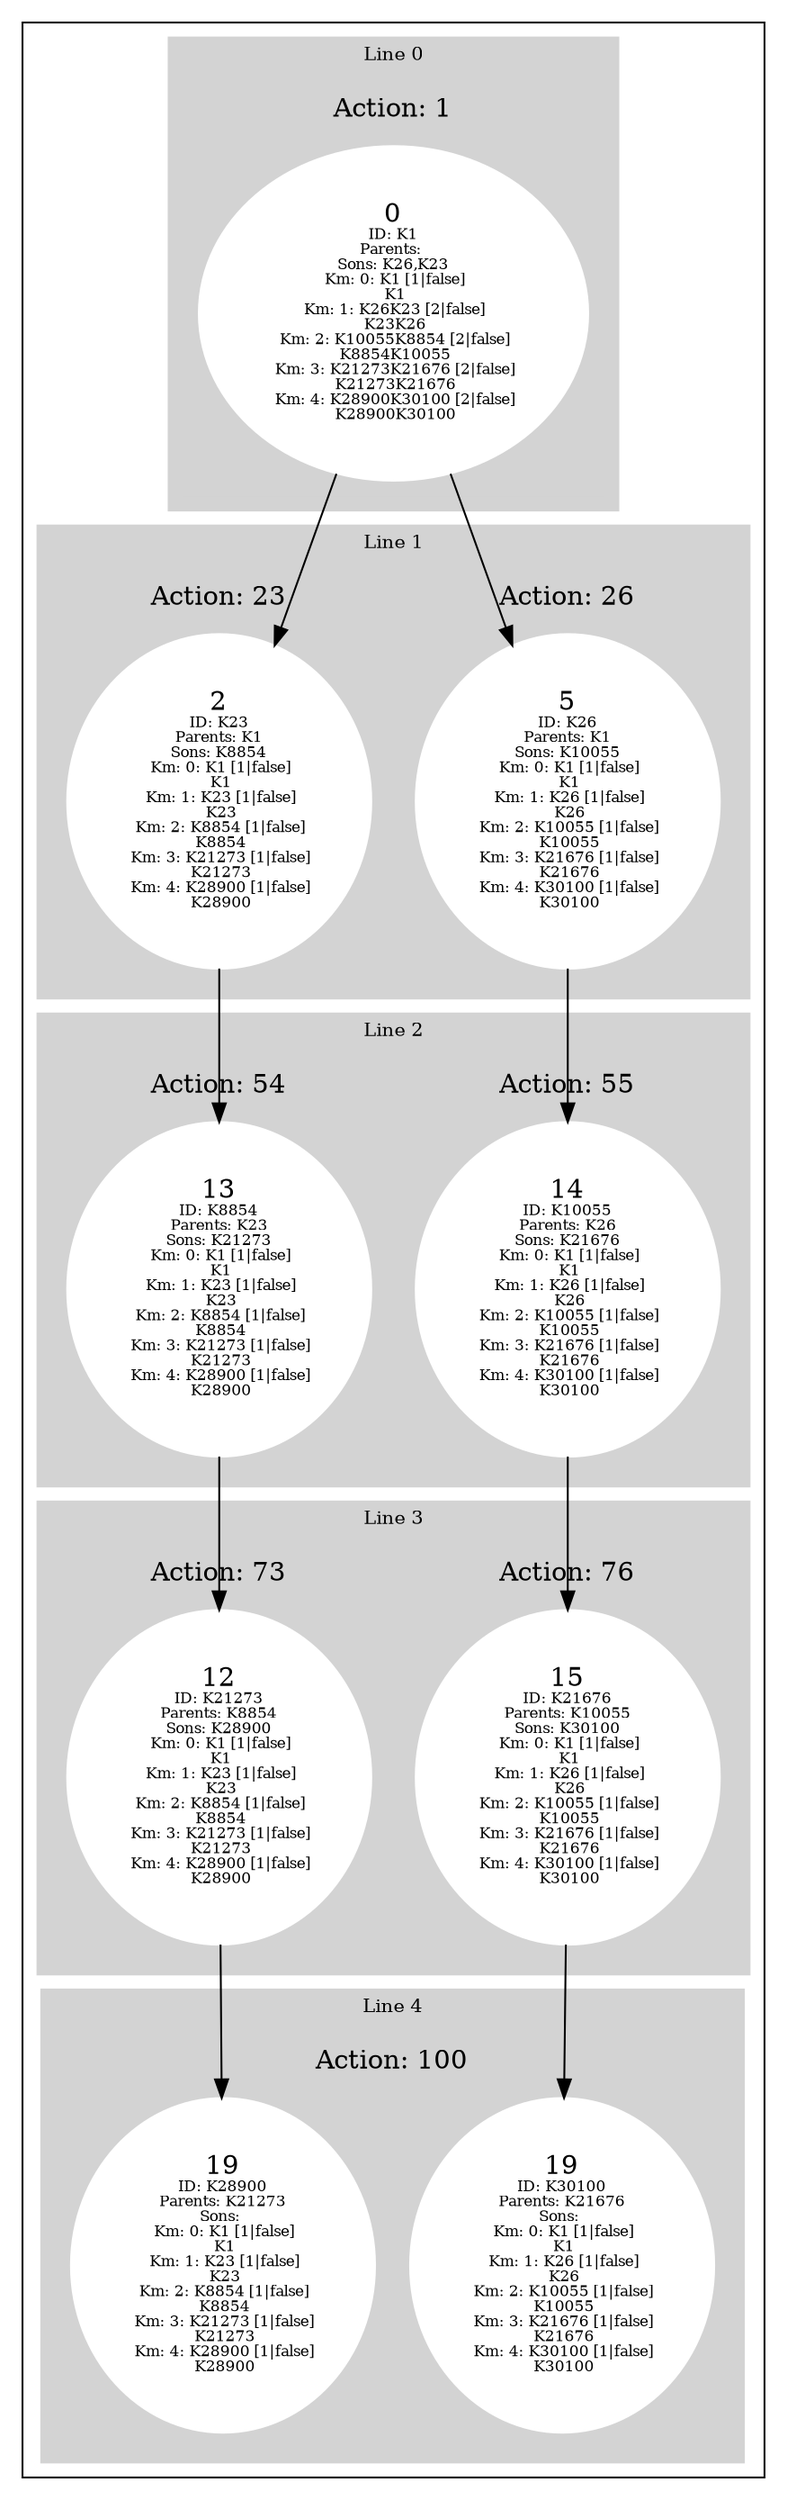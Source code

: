 digraph G {
subgraph cluster_info {
        subgraph cluster_0 {
        style=filled;
        color=lightgrey;
        node [style=filled,color=white];
        subgraph cluster_act_1 {
label = "Action: 1"step_K1 [label=<0<BR /><FONT POINT-SIZE="8">ID: K1</FONT><BR /><FONT POINT-SIZE="8">Parents: </FONT><BR /><FONT POINT-SIZE="8">Sons: K26,K23</FONT><BR /><FONT POINT-SIZE="8"> Km: 0: K1 [1|false]<BR /> K1</FONT><BR /><FONT POINT-SIZE="8"> Km: 1: K26K23 [2|false]<BR /> K23K26</FONT><BR /><FONT POINT-SIZE="8"> Km: 2: K10055K8854 [2|false]<BR /> K8854K10055</FONT><BR /><FONT POINT-SIZE="8"> Km: 3: K21273K21676 [2|false]<BR /> K21273K21676</FONT><BR /><FONT POINT-SIZE="8"> Km: 4: K28900K30100 [2|false]<BR /> K28900K30100</FONT>>]
}

        fontsize="10"
        label = "Line 0";
        }

        subgraph cluster_4 {
        style=filled;
        color=lightgrey;
        node [style=filled,color=white];
        subgraph cluster_act_100 {
label = "Action: 100"step_K28900 [label=<19<BR /><FONT POINT-SIZE="8">ID: K28900</FONT><BR /><FONT POINT-SIZE="8">Parents: K21273</FONT><BR /><FONT POINT-SIZE="8">Sons: </FONT><BR /><FONT POINT-SIZE="8"> Km: 0: K1 [1|false]<BR /> K1</FONT><BR /><FONT POINT-SIZE="8"> Km: 1: K23 [1|false]<BR /> K23</FONT><BR /><FONT POINT-SIZE="8"> Km: 2: K8854 [1|false]<BR /> K8854</FONT><BR /><FONT POINT-SIZE="8"> Km: 3: K21273 [1|false]<BR /> K21273</FONT><BR /><FONT POINT-SIZE="8"> Km: 4: K28900 [1|false]<BR /> K28900</FONT>>]
step_K30100 [label=<19<BR /><FONT POINT-SIZE="8">ID: K30100</FONT><BR /><FONT POINT-SIZE="8">Parents: K21676</FONT><BR /><FONT POINT-SIZE="8">Sons: </FONT><BR /><FONT POINT-SIZE="8"> Km: 0: K1 [1|false]<BR /> K1</FONT><BR /><FONT POINT-SIZE="8"> Km: 1: K26 [1|false]<BR /> K26</FONT><BR /><FONT POINT-SIZE="8"> Km: 2: K10055 [1|false]<BR /> K10055</FONT><BR /><FONT POINT-SIZE="8"> Km: 3: K21676 [1|false]<BR /> K21676</FONT><BR /><FONT POINT-SIZE="8"> Km: 4: K30100 [1|false]<BR /> K30100</FONT>>]
}
subgraph cluster_act_100 {
label = "Action: 100"step_K28900 [label=<19<BR /><FONT POINT-SIZE="8">ID: K28900</FONT><BR /><FONT POINT-SIZE="8">Parents: K21273</FONT><BR /><FONT POINT-SIZE="8">Sons: </FONT><BR /><FONT POINT-SIZE="8"> Km: 0: K1 [1|false]<BR /> K1</FONT><BR /><FONT POINT-SIZE="8"> Km: 1: K23 [1|false]<BR /> K23</FONT><BR /><FONT POINT-SIZE="8"> Km: 2: K8854 [1|false]<BR /> K8854</FONT><BR /><FONT POINT-SIZE="8"> Km: 3: K21273 [1|false]<BR /> K21273</FONT><BR /><FONT POINT-SIZE="8"> Km: 4: K28900 [1|false]<BR /> K28900</FONT>>]
step_K30100 [label=<19<BR /><FONT POINT-SIZE="8">ID: K30100</FONT><BR /><FONT POINT-SIZE="8">Parents: K21676</FONT><BR /><FONT POINT-SIZE="8">Sons: </FONT><BR /><FONT POINT-SIZE="8"> Km: 0: K1 [1|false]<BR /> K1</FONT><BR /><FONT POINT-SIZE="8"> Km: 1: K26 [1|false]<BR /> K26</FONT><BR /><FONT POINT-SIZE="8"> Km: 2: K10055 [1|false]<BR /> K10055</FONT><BR /><FONT POINT-SIZE="8"> Km: 3: K21676 [1|false]<BR /> K21676</FONT><BR /><FONT POINT-SIZE="8"> Km: 4: K30100 [1|false]<BR /> K30100</FONT>>]
}

        fontsize="10"
        label = "Line 4";
        }

        subgraph cluster_2 {
        style=filled;
        color=lightgrey;
        node [style=filled,color=white];
        subgraph cluster_act_55 {
label = "Action: 55"step_K10055 [label=<14<BR /><FONT POINT-SIZE="8">ID: K10055</FONT><BR /><FONT POINT-SIZE="8">Parents: K26</FONT><BR /><FONT POINT-SIZE="8">Sons: K21676</FONT><BR /><FONT POINT-SIZE="8"> Km: 0: K1 [1|false]<BR /> K1</FONT><BR /><FONT POINT-SIZE="8"> Km: 1: K26 [1|false]<BR /> K26</FONT><BR /><FONT POINT-SIZE="8"> Km: 2: K10055 [1|false]<BR /> K10055</FONT><BR /><FONT POINT-SIZE="8"> Km: 3: K21676 [1|false]<BR /> K21676</FONT><BR /><FONT POINT-SIZE="8"> Km: 4: K30100 [1|false]<BR /> K30100</FONT>>]
}
subgraph cluster_act_54 {
label = "Action: 54"step_K8854 [label=<13<BR /><FONT POINT-SIZE="8">ID: K8854</FONT><BR /><FONT POINT-SIZE="8">Parents: K23</FONT><BR /><FONT POINT-SIZE="8">Sons: K21273</FONT><BR /><FONT POINT-SIZE="8"> Km: 0: K1 [1|false]<BR /> K1</FONT><BR /><FONT POINT-SIZE="8"> Km: 1: K23 [1|false]<BR /> K23</FONT><BR /><FONT POINT-SIZE="8"> Km: 2: K8854 [1|false]<BR /> K8854</FONT><BR /><FONT POINT-SIZE="8"> Km: 3: K21273 [1|false]<BR /> K21273</FONT><BR /><FONT POINT-SIZE="8"> Km: 4: K28900 [1|false]<BR /> K28900</FONT>>]
}

        fontsize="10"
        label = "Line 2";
        }

        subgraph cluster_3 {
        style=filled;
        color=lightgrey;
        node [style=filled,color=white];
        subgraph cluster_act_73 {
label = "Action: 73"step_K21273 [label=<12<BR /><FONT POINT-SIZE="8">ID: K21273</FONT><BR /><FONT POINT-SIZE="8">Parents: K8854</FONT><BR /><FONT POINT-SIZE="8">Sons: K28900</FONT><BR /><FONT POINT-SIZE="8"> Km: 0: K1 [1|false]<BR /> K1</FONT><BR /><FONT POINT-SIZE="8"> Km: 1: K23 [1|false]<BR /> K23</FONT><BR /><FONT POINT-SIZE="8"> Km: 2: K8854 [1|false]<BR /> K8854</FONT><BR /><FONT POINT-SIZE="8"> Km: 3: K21273 [1|false]<BR /> K21273</FONT><BR /><FONT POINT-SIZE="8"> Km: 4: K28900 [1|false]<BR /> K28900</FONT>>]
}
subgraph cluster_act_76 {
label = "Action: 76"step_K21676 [label=<15<BR /><FONT POINT-SIZE="8">ID: K21676</FONT><BR /><FONT POINT-SIZE="8">Parents: K10055</FONT><BR /><FONT POINT-SIZE="8">Sons: K30100</FONT><BR /><FONT POINT-SIZE="8"> Km: 0: K1 [1|false]<BR /> K1</FONT><BR /><FONT POINT-SIZE="8"> Km: 1: K26 [1|false]<BR /> K26</FONT><BR /><FONT POINT-SIZE="8"> Km: 2: K10055 [1|false]<BR /> K10055</FONT><BR /><FONT POINT-SIZE="8"> Km: 3: K21676 [1|false]<BR /> K21676</FONT><BR /><FONT POINT-SIZE="8"> Km: 4: K30100 [1|false]<BR /> K30100</FONT>>]
}

        fontsize="10"
        label = "Line 3";
        }

        subgraph cluster_1 {
        style=filled;
        color=lightgrey;
        node [style=filled,color=white];
        subgraph cluster_act_26 {
label = "Action: 26"step_K26 [label=<5<BR /><FONT POINT-SIZE="8">ID: K26</FONT><BR /><FONT POINT-SIZE="8">Parents: K1</FONT><BR /><FONT POINT-SIZE="8">Sons: K10055</FONT><BR /><FONT POINT-SIZE="8"> Km: 0: K1 [1|false]<BR /> K1</FONT><BR /><FONT POINT-SIZE="8"> Km: 1: K26 [1|false]<BR /> K26</FONT><BR /><FONT POINT-SIZE="8"> Km: 2: K10055 [1|false]<BR /> K10055</FONT><BR /><FONT POINT-SIZE="8"> Km: 3: K21676 [1|false]<BR /> K21676</FONT><BR /><FONT POINT-SIZE="8"> Km: 4: K30100 [1|false]<BR /> K30100</FONT>>]
}
subgraph cluster_act_23 {
label = "Action: 23"step_K23 [label=<2<BR /><FONT POINT-SIZE="8">ID: K23</FONT><BR /><FONT POINT-SIZE="8">Parents: K1</FONT><BR /><FONT POINT-SIZE="8">Sons: K8854</FONT><BR /><FONT POINT-SIZE="8"> Km: 0: K1 [1|false]<BR /> K1</FONT><BR /><FONT POINT-SIZE="8"> Km: 1: K23 [1|false]<BR /> K23</FONT><BR /><FONT POINT-SIZE="8"> Km: 2: K8854 [1|false]<BR /> K8854</FONT><BR /><FONT POINT-SIZE="8"> Km: 3: K21273 [1|false]<BR /> K21273</FONT><BR /><FONT POINT-SIZE="8"> Km: 4: K28900 [1|false]<BR /> K28900</FONT>>]
}

        fontsize="10"
        label = "Line 1";
        }
step_K1 -> step_K26; 
step_K26 -> step_K10055; 
step_K8854 -> step_K21273; 
step_K1 -> step_K23; 
step_K21273 -> step_K28900; 
step_K10055 -> step_K21676; 
step_K23 -> step_K8854; 
step_K21676 -> step_K30100; 
}}